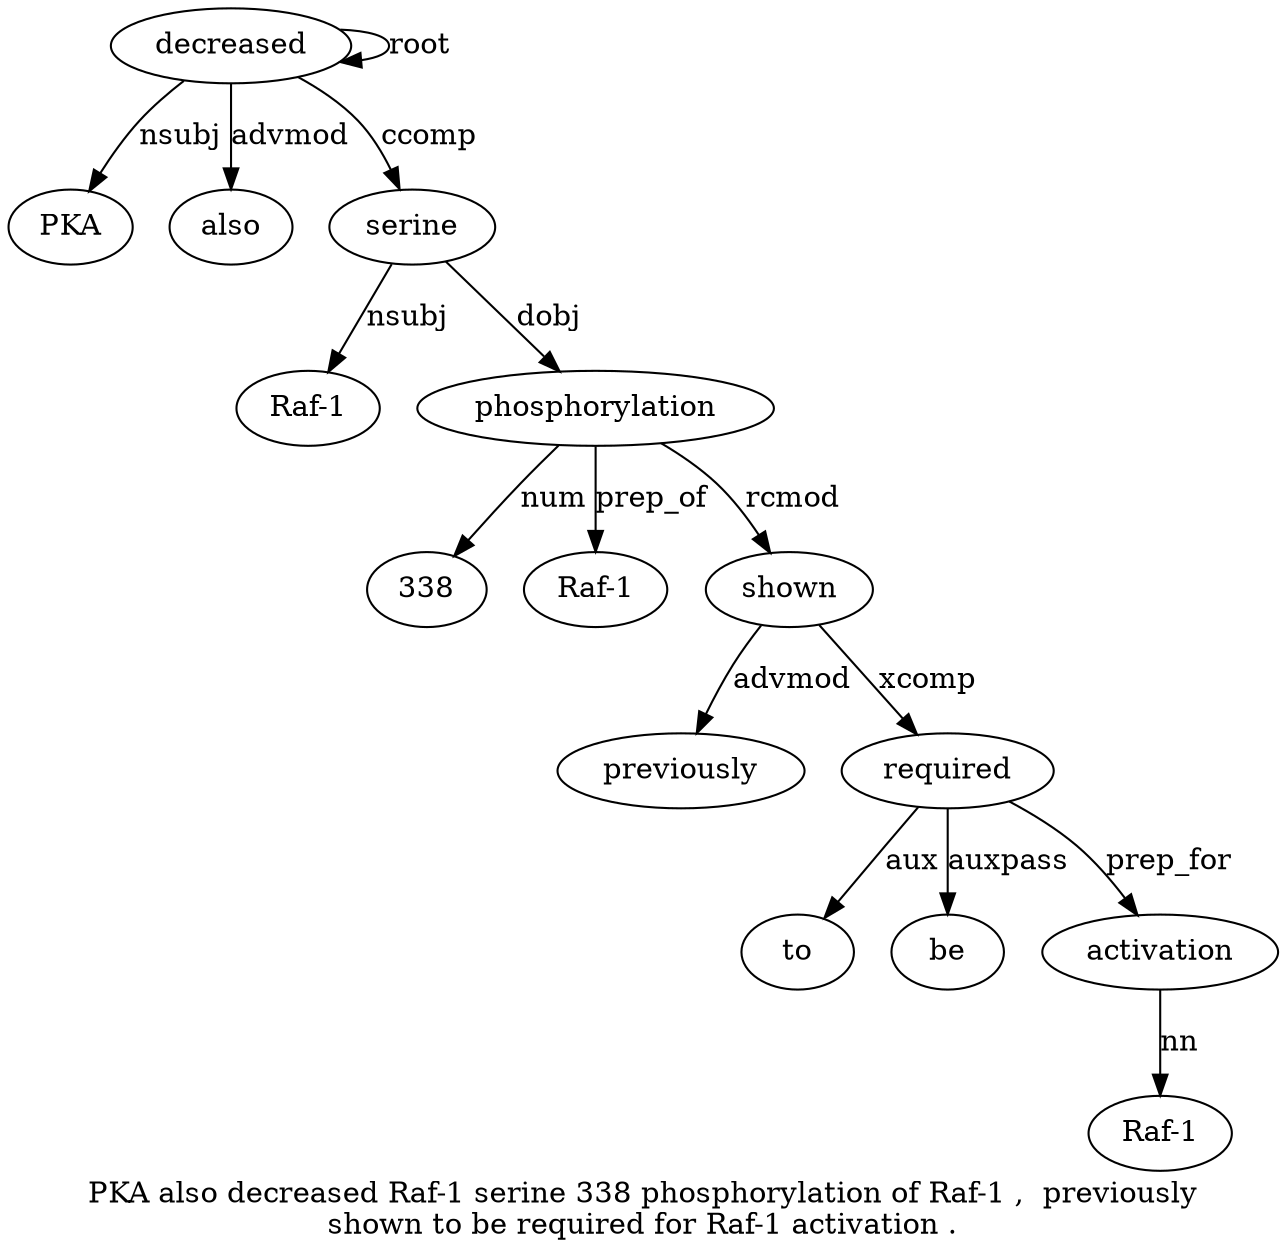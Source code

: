 digraph "PKA also decreased Raf-1 serine 338 phosphorylation of Raf-1 ,  previously shown to be required for Raf-1 activation ." {
label="PKA also decreased Raf-1 serine 338 phosphorylation of Raf-1 ,  previously
shown to be required for Raf-1 activation .";
decreased3 [style=filled, fillcolor=white, label=decreased];
PKA1 [style=filled, fillcolor=white, label=PKA];
decreased3 -> PKA1  [label=nsubj];
also2 [style=filled, fillcolor=white, label=also];
decreased3 -> also2  [label=advmod];
decreased3 -> decreased3  [label=root];
serine5 [style=filled, fillcolor=white, label=serine];
"Raf-14" [style=filled, fillcolor=white, label="Raf-1"];
serine5 -> "Raf-14"  [label=nsubj];
decreased3 -> serine5  [label=ccomp];
phosphorylation7 [style=filled, fillcolor=white, label=phosphorylation];
3386 [style=filled, fillcolor=white, label=338];
phosphorylation7 -> 3386  [label=num];
serine5 -> phosphorylation7  [label=dobj];
"Raf-19" [style=filled, fillcolor=white, label="Raf-1"];
phosphorylation7 -> "Raf-19"  [label=prep_of];
shown12 [style=filled, fillcolor=white, label=shown];
previously11 [style=filled, fillcolor=white, label=previously];
shown12 -> previously11  [label=advmod];
phosphorylation7 -> shown12  [label=rcmod];
required15 [style=filled, fillcolor=white, label=required];
to13 [style=filled, fillcolor=white, label=to];
required15 -> to13  [label=aux];
be14 [style=filled, fillcolor=white, label=be];
required15 -> be14  [label=auxpass];
shown12 -> required15  [label=xcomp];
activation18 [style=filled, fillcolor=white, label=activation];
"Raf-17" [style=filled, fillcolor=white, label="Raf-1"];
activation18 -> "Raf-17"  [label=nn];
required15 -> activation18  [label=prep_for];
}
